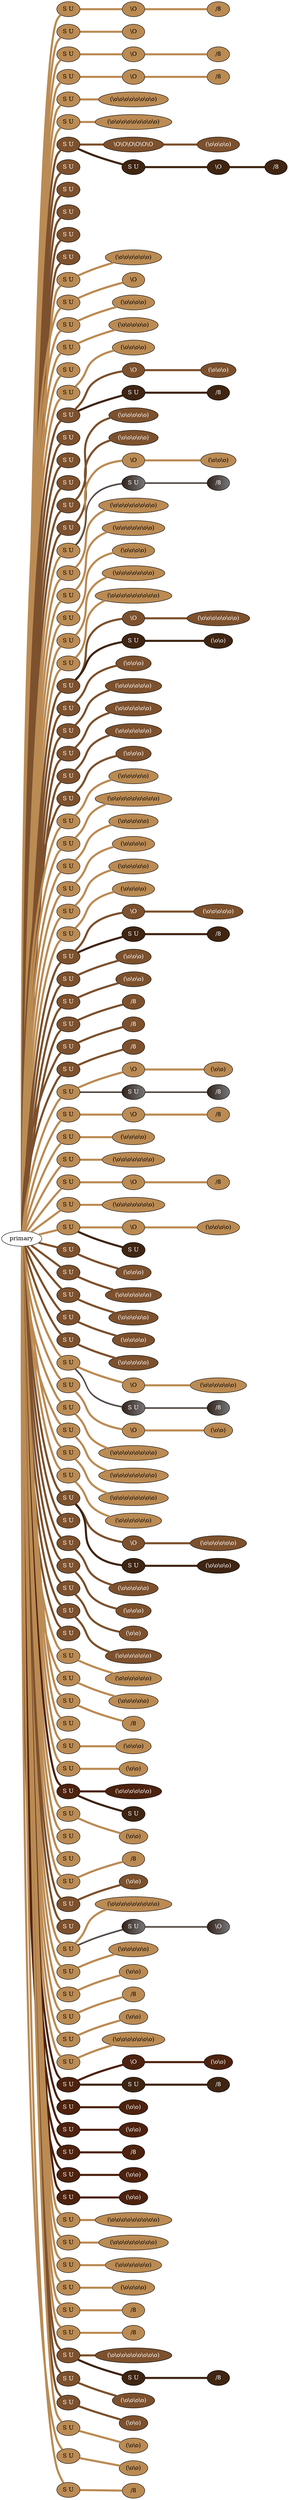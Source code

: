 graph {
 graph [rankdir=LR]
"1" [qtype="pendant_node", pendant_colors="#BB8B54", pendant_ply="S", pendant_attach="U", pendant_length="23.5", label="S U", style=filled, fillcolor="#BB8B54", fontcolor="#000000"]
"primary" -- "1" [qtype="pendant_link",penwidth=5,color="#BB8B54"]
"1:0" [qtype="knot_node", knot_value="1", knot_type="S", knot_position="5.0", knot_spin="Z", label="\\O", style=filled, fillcolor="#BB8B54" , fontcolor="#000000"]
"1" -- "1:0" [qtype="knot_link",penwidth=5,color="#BB8B54"]
"1:1" [qtype="knot_node", knot_value="1", knot_type="E", knot_position="11.0", knot_spin="S", label="/8", style=filled, fillcolor="#BB8B54" , fontcolor="#000000"]
"1:0" -- "1:1" [qtype="knot_link",penwidth=5,color="#BB8B54"]
"2" [qtype="pendant_node", pendant_colors="#BB8B54", pendant_ply="S", pendant_attach="U", pendant_length="29.0", label="S U", style=filled, fillcolor="#BB8B54", fontcolor="#000000"]
"primary" -- "2" [qtype="pendant_link",penwidth=5,color="#BB8B54"]
"2:0" [qtype="knot_node", knot_value="1", knot_type="S", knot_position="5.5", knot_spin="Z", label="\\O", style=filled, fillcolor="#BB8B54" , fontcolor="#000000"]
"2" -- "2:0" [qtype="knot_link",penwidth=5,color="#BB8B54"]
"3" [qtype="pendant_node", pendant_colors="#BB8B54", pendant_ply="S", pendant_attach="U", pendant_length="25.5", label="S U", style=filled, fillcolor="#BB8B54", fontcolor="#000000"]
"primary" -- "3" [qtype="pendant_link",penwidth=5,color="#BB8B54"]
"3:0" [qtype="knot_node", knot_value="1", knot_type="S", knot_position="5.5", knot_spin="Z", label="\\O", style=filled, fillcolor="#BB8B54" , fontcolor="#000000"]
"3" -- "3:0" [qtype="knot_link",penwidth=5,color="#BB8B54"]
"3:1" [qtype="knot_node", knot_value="1", knot_type="E", knot_position="11.5", knot_spin="S", label="/8", style=filled, fillcolor="#BB8B54" , fontcolor="#000000"]
"3:0" -- "3:1" [qtype="knot_link",penwidth=5,color="#BB8B54"]
"4" [qtype="pendant_node", pendant_colors="#BB8B54", pendant_ply="S", pendant_attach="U", pendant_length="26.5", label="S U", style=filled, fillcolor="#BB8B54", fontcolor="#000000"]
"primary" -- "4" [qtype="pendant_link",penwidth=5,color="#BB8B54"]
"4:0" [qtype="knot_node", knot_value="1", knot_type="S", knot_position="5.0", knot_spin="Z", label="\\O", style=filled, fillcolor="#BB8B54" , fontcolor="#000000"]
"4" -- "4:0" [qtype="knot_link",penwidth=5,color="#BB8B54"]
"4:1" [qtype="knot_node", knot_value="1", knot_type="E", knot_position="11.0", knot_spin="S", label="/8", style=filled, fillcolor="#BB8B54" , fontcolor="#000000"]
"4:0" -- "4:1" [qtype="knot_link",penwidth=5,color="#BB8B54"]
"5" [qtype="pendant_node", pendant_colors="#BB8B54", pendant_ply="S", pendant_attach="U", pendant_length="17.0", label="S U", style=filled, fillcolor="#BB8B54", fontcolor="#000000"]
"primary" -- "5" [qtype="pendant_link",penwidth=5,color="#BB8B54"]
"5:0" [qtype="knot_node", knot_value="8", knot_type="L", knot_position="5.5", knot_spin="Z", label="(\\o\\o\\o\\o\\o\\o\\o\\o)", style=filled, fillcolor="#BB8B54" , fontcolor="#000000"]
"5" -- "5:0" [qtype="knot_link",penwidth=5,color="#BB8B54"]
"6" [qtype="pendant_node", pendant_colors="#BB8B54", pendant_ply="S", pendant_attach="U", pendant_length="22.5", label="S U", style=filled, fillcolor="#BB8B54", fontcolor="#000000"]
"primary" -- "6" [qtype="pendant_link",penwidth=5,color="#BB8B54"]
"6:0" [qtype="knot_node", knot_value="9", knot_type="L", knot_position="6.0", knot_spin="Z", label="(\\o\\o\\o\\o\\o\\o\\o\\o\\o)", style=filled, fillcolor="#BB8B54" , fontcolor="#000000"]
"6" -- "6:0" [qtype="knot_link",penwidth=5,color="#BB8B54"]
"7" [qtype="pendant_node", pendant_colors="#7D512D", pendant_ply="S", pendant_attach="U", pendant_length="17.0", label="S U", style=filled, fillcolor="#7D512D", fontcolor="#ffffff"]
"primary" -- "7" [qtype="pendant_link",penwidth=5,color="#7D512D"]
"7:0" [qtype="knot_node", knot_value="6", knot_type="S", knot_position="6.5", knot_spin="Z", label="\\O\\O\\O\\O\\O\\O", style=filled, fillcolor="#7D512D" , fontcolor="#ffffff"]
"7" -- "7:0" [qtype="knot_link",penwidth=5,color="#7D512D"]
"7:1" [qtype="knot_node", knot_value="4", knot_type="L", knot_position="10.5", knot_spin="Z", label="(\\o\\o\\o\\o)", style=filled, fillcolor="#7D512D" , fontcolor="#ffffff"]
"7:0" -- "7:1" [qtype="knot_link",penwidth=5,color="#7D512D"]
"7s1" [qtype="pendant_node", pendant_colors="#3F2512", pendant_ply="S", pendant_attach="U", pendant_length="20.0", label="S U", style=filled, fillcolor="#3F2512", fontcolor="#ffffff"]
"7" -- "7s1" [qtype="pendant_link",penwidth=5,color="#3F2512"]
"7s1:0" [qtype="knot_node", knot_value="1", knot_type="S", knot_position="3.5", knot_spin="Z", label="\\O", style=filled, fillcolor="#3F2512" , fontcolor="#ffffff"]
"7s1" -- "7s1:0" [qtype="knot_link",penwidth=5,color="#3F2512"]
"7s1:1" [qtype="knot_node", knot_value="1", knot_type="E", knot_position="11.5", knot_spin="S", label="/8", style=filled, fillcolor="#3F2512" , fontcolor="#ffffff"]
"7s1:0" -- "7s1:1" [qtype="knot_link",penwidth=5,color="#3F2512"]
"8" [qtype="pendant_node", pendant_colors="#7D512D", pendant_ply="S", pendant_attach="U", pendant_length="34.0", label="S U", style=filled, fillcolor="#7D512D", fontcolor="#ffffff"]
"primary" -- "8" [qtype="pendant_link",penwidth=5,color="#7D512D"]
"9" [qtype="pendant_node", pendant_colors="#7D512D", pendant_ply="S", pendant_attach="U", pendant_length="33.5", label="S U", style=filled, fillcolor="#7D512D", fontcolor="#ffffff"]
"primary" -- "9" [qtype="pendant_link",penwidth=5,color="#7D512D"]
"10" [qtype="pendant_node", pendant_colors="#7D512D", pendant_ply="S", pendant_attach="U", pendant_length="34.5", label="S U", style=filled, fillcolor="#7D512D", fontcolor="#ffffff"]
"primary" -- "10" [qtype="pendant_link",penwidth=5,color="#7D512D"]
"11" [qtype="pendant_node", pendant_colors="#7D512D", pendant_ply="S", pendant_attach="U", pendant_length="37.0", label="S U", style=filled, fillcolor="#7D512D", fontcolor="#ffffff"]
"primary" -- "11" [qtype="pendant_link",penwidth=5,color="#7D512D"]
"12" [qtype="pendant_node", pendant_colors="#7D512D", pendant_ply="S", pendant_attach="U", pendant_length="38.5", label="S U", style=filled, fillcolor="#7D512D", fontcolor="#ffffff"]
"primary" -- "12" [qtype="pendant_link",penwidth=5,color="#7D512D"]
"13" [qtype="pendant_node", pendant_colors="#BB8B54", pendant_ply="S", pendant_attach="U", pendant_length="18.0", label="S U", style=filled, fillcolor="#BB8B54", fontcolor="#000000"]
"primary" -- "13" [qtype="pendant_link",penwidth=5,color="#BB8B54"]
"13:0" [qtype="knot_node", knot_value="6", knot_type="L", knot_position="5.5", knot_spin="Z", label="(\\o\\o\\o\\o\\o\\o)", style=filled, fillcolor="#BB8B54" , fontcolor="#000000"]
"13" -- "13:0" [qtype="knot_link",penwidth=5,color="#BB8B54"]
"14" [qtype="pendant_node", pendant_colors="#BB8B54", pendant_ply="S", pendant_attach="U", pendant_length="28.5", label="S U", style=filled, fillcolor="#BB8B54", fontcolor="#000000"]
"primary" -- "14" [qtype="pendant_link",penwidth=5,color="#BB8B54"]
"14:0" [qtype="knot_node", knot_value="1", knot_type="S", knot_position="5.0", knot_spin="Z", label="\\O", style=filled, fillcolor="#BB8B54" , fontcolor="#000000"]
"14" -- "14:0" [qtype="knot_link",penwidth=5,color="#BB8B54"]
"15" [qtype="pendant_node", pendant_colors="#BB8B54", pendant_ply="S", pendant_attach="U", pendant_length="30.0", label="S U", style=filled, fillcolor="#BB8B54", fontcolor="#000000"]
"primary" -- "15" [qtype="pendant_link",penwidth=5,color="#BB8B54"]
"15:0" [qtype="knot_node", knot_value="4", knot_type="L", knot_position="5.5", knot_spin="Z", label="(\\o\\o\\o\\o)", style=filled, fillcolor="#BB8B54" , fontcolor="#000000"]
"15" -- "15:0" [qtype="knot_link",penwidth=5,color="#BB8B54"]
"16" [qtype="pendant_node", pendant_colors="#BB8B54", pendant_ply="S", pendant_attach="U", pendant_length="25.5", label="S U", style=filled, fillcolor="#BB8B54", fontcolor="#000000"]
"primary" -- "16" [qtype="pendant_link",penwidth=5,color="#BB8B54"]
"16:0" [qtype="knot_node", knot_value="5", knot_type="L", knot_position="5.5", knot_spin="Z", label="(\\o\\o\\o\\o\\o)", style=filled, fillcolor="#BB8B54" , fontcolor="#000000"]
"16" -- "16:0" [qtype="knot_link",penwidth=5,color="#BB8B54"]
"17" [qtype="pendant_node", pendant_colors="#BB8B54", pendant_ply="S", pendant_attach="U", pendant_length="34.5", label="S U", style=filled, fillcolor="#BB8B54", fontcolor="#000000"]
"primary" -- "17" [qtype="pendant_link",penwidth=5,color="#BB8B54"]
"18" [qtype="pendant_node", pendant_colors="#BB8B54", pendant_ply="S", pendant_attach="U", pendant_length="26.0", label="S U", style=filled, fillcolor="#BB8B54", fontcolor="#000000"]
"primary" -- "18" [qtype="pendant_link",penwidth=5,color="#BB8B54"]
"18:0" [qtype="knot_node", knot_value="4", knot_type="L", knot_position="5.5", knot_spin="Z", label="(\\o\\o\\o\\o)", style=filled, fillcolor="#BB8B54" , fontcolor="#000000"]
"18" -- "18:0" [qtype="knot_link",penwidth=5,color="#BB8B54"]
"19" [qtype="pendant_node", pendant_colors="#7D512D", pendant_ply="S", pendant_attach="U", pendant_length="31.5", label="S U", style=filled, fillcolor="#7D512D", fontcolor="#ffffff"]
"primary" -- "19" [qtype="pendant_link",penwidth=5,color="#7D512D"]
"19:0" [qtype="knot_node", knot_value="1", knot_type="S", knot_position="5.5", knot_spin="Z", label="\\O", style=filled, fillcolor="#7D512D" , fontcolor="#ffffff"]
"19" -- "19:0" [qtype="knot_link",penwidth=5,color="#7D512D"]
"19:1" [qtype="knot_node", knot_value="3", knot_type="L", knot_position="13.0", knot_spin="Z", label="(\\o\\o\\o)", style=filled, fillcolor="#7D512D" , fontcolor="#ffffff"]
"19:0" -- "19:1" [qtype="knot_link",penwidth=5,color="#7D512D"]
"19s1" [qtype="pendant_node", pendant_colors="#3F2512", pendant_ply="S", pendant_attach="U", pendant_length="23.5", label="S U", style=filled, fillcolor="#3F2512", fontcolor="#ffffff"]
"19" -- "19s1" [qtype="pendant_link",penwidth=5,color="#3F2512"]
"19s1:0" [qtype="knot_node", knot_value="1", knot_type="E", knot_position="10.0", knot_spin="S", label="/8", style=filled, fillcolor="#3F2512" , fontcolor="#ffffff"]
"19s1" -- "19s1:0" [qtype="knot_link",penwidth=5,color="#3F2512"]
"20" [qtype="pendant_node", pendant_colors="#7D512D", pendant_ply="S", pendant_attach="U", pendant_length="32.0", label="S U", style=filled, fillcolor="#7D512D", fontcolor="#ffffff"]
"primary" -- "20" [qtype="pendant_link",penwidth=5,color="#7D512D"]
"21" [qtype="pendant_node", pendant_colors="#7D512D", pendant_ply="S", pendant_attach="U", pendant_length="34.5", label="S U", style=filled, fillcolor="#7D512D", fontcolor="#ffffff"]
"primary" -- "21" [qtype="pendant_link",penwidth=5,color="#7D512D"]
"22" [qtype="pendant_node", pendant_colors="#7D512D", pendant_ply="S", pendant_attach="U", pendant_length="33.5", label="S U", style=filled, fillcolor="#7D512D", fontcolor="#ffffff"]
"primary" -- "22" [qtype="pendant_link",penwidth=5,color="#7D512D"]
"23" [qtype="pendant_node", pendant_colors="#7D512D", pendant_ply="S", pendant_attach="U", pendant_length="28.0", label="S U", style=filled, fillcolor="#7D512D", fontcolor="#ffffff"]
"primary" -- "23" [qtype="pendant_link",penwidth=5,color="#7D512D"]
"23:0" [qtype="knot_node", knot_value="5", knot_type="L", knot_position="5.5", knot_spin="Z", label="(\\o\\o\\o\\o\\o)", style=filled, fillcolor="#7D512D" , fontcolor="#ffffff"]
"23" -- "23:0" [qtype="knot_link",penwidth=5,color="#7D512D"]
"24" [qtype="pendant_node", pendant_colors="#7D512D", pendant_ply="S", pendant_attach="U", pendant_length="29.0", label="S U", style=filled, fillcolor="#7D512D", fontcolor="#ffffff"]
"primary" -- "24" [qtype="pendant_link",penwidth=5,color="#7D512D"]
"24:0" [qtype="knot_node", knot_value="5", knot_type="L", knot_position="5.5", knot_spin="Z", label="(\\o\\o\\o\\o\\o)", style=filled, fillcolor="#7D512D" , fontcolor="#ffffff"]
"24" -- "24:0" [qtype="knot_link",penwidth=5,color="#7D512D"]
"25" [qtype="pendant_node", pendant_colors="#BB8B54", pendant_ply="S", pendant_attach="U", pendant_length="29.0", label="S U", style=filled, fillcolor="#BB8B54", fontcolor="#000000"]
"primary" -- "25" [qtype="pendant_link",penwidth=5,color="#BB8B54"]
"25:0" [qtype="knot_node", knot_value="1", knot_type="S", knot_position="5.5", knot_spin="Z", label="\\O", style=filled, fillcolor="#BB8B54" , fontcolor="#000000"]
"25" -- "25:0" [qtype="knot_link",penwidth=5,color="#BB8B54"]
"25:1" [qtype="knot_node", knot_value="3", knot_type="L", knot_position="12.0", knot_spin="Z", label="(\\o\\o\\o)", style=filled, fillcolor="#BB8B54" , fontcolor="#000000"]
"25:0" -- "25:1" [qtype="knot_link",penwidth=5,color="#BB8B54"]
"25s1" [qtype="pendant_node", pendant_colors="#32221A:#777777", pendant_ply="S", pendant_attach="U", pendant_length="24.0", label="S U", style=filled, fillcolor="#32221A:#777777", fontcolor="#ffffff"]
"25" -- "25s1" [qtype="pendant_link",penwidth=2,color="#32221A:#777777"]
"25s1:0" [qtype="knot_node", knot_value="1", knot_type="E", knot_position="5.0", knot_spin="S", label="/8", style=filled, fillcolor="#32221A:#777777" , fontcolor="#ffffff"]
"25s1" -- "25s1:0" [qtype="knot_link",penwidth=2,color="#32221A:#777777"]
"26" [qtype="pendant_node", pendant_colors="#BB8B54", pendant_ply="S", pendant_attach="U", pendant_length="25.5", label="S U", style=filled, fillcolor="#BB8B54", fontcolor="#000000"]
"primary" -- "26" [qtype="pendant_link",penwidth=5,color="#BB8B54"]
"26:0" [qtype="knot_node", knot_value="8", knot_type="L", knot_position="6.0", knot_spin="Z", label="(\\o\\o\\o\\o\\o\\o\\o\\o)", style=filled, fillcolor="#BB8B54" , fontcolor="#000000"]
"26" -- "26:0" [qtype="knot_link",penwidth=5,color="#BB8B54"]
"27" [qtype="pendant_node", pendant_colors="#BB8B54", pendant_ply="S", pendant_attach="U", pendant_length="23.0", label="S U", style=filled, fillcolor="#BB8B54", fontcolor="#000000"]
"primary" -- "27" [qtype="pendant_link",penwidth=5,color="#BB8B54"]
"27:0" [qtype="knot_node", knot_value="7", knot_type="L", knot_position="5.5", knot_spin="Z", label="(\\o\\o\\o\\o\\o\\o\\o)", style=filled, fillcolor="#BB8B54" , fontcolor="#000000"]
"27" -- "27:0" [qtype="knot_link",penwidth=5,color="#BB8B54"]
"28" [qtype="pendant_node", pendant_colors="#BB8B54", pendant_ply="S", pendant_attach="U", pendant_length="27.0", label="S U", style=filled, fillcolor="#BB8B54", fontcolor="#000000"]
"primary" -- "28" [qtype="pendant_link",penwidth=5,color="#BB8B54"]
"28:0" [qtype="knot_node", knot_value="4", knot_type="L", knot_position="6.0", knot_spin="Z", label="(\\o\\o\\o\\o)", style=filled, fillcolor="#BB8B54" , fontcolor="#000000"]
"28" -- "28:0" [qtype="knot_link",penwidth=5,color="#BB8B54"]
"29" [qtype="pendant_node", pendant_colors="#BB8B54", pendant_ply="S", pendant_attach="U", pendant_length="25.5", label="S U", style=filled, fillcolor="#BB8B54", fontcolor="#000000"]
"primary" -- "29" [qtype="pendant_link",penwidth=5,color="#BB8B54"]
"29:0" [qtype="knot_node", knot_value="7", knot_type="L", knot_position="6.0", knot_spin="Z", label="(\\o\\o\\o\\o\\o\\o\\o)", style=filled, fillcolor="#BB8B54" , fontcolor="#000000"]
"29" -- "29:0" [qtype="knot_link",penwidth=5,color="#BB8B54"]
"30" [qtype="pendant_node", pendant_colors="#BB8B54", pendant_ply="S", pendant_attach="U", pendant_length="21.0", label="S U", style=filled, fillcolor="#BB8B54", fontcolor="#000000"]
"primary" -- "30" [qtype="pendant_link",penwidth=5,color="#BB8B54"]
"30:0" [qtype="knot_node", knot_value="9", knot_type="L", knot_position="6.0", knot_spin="Z", label="(\\o\\o\\o\\o\\o\\o\\o\\o\\o)", style=filled, fillcolor="#BB8B54" , fontcolor="#000000"]
"30" -- "30:0" [qtype="knot_link",penwidth=5,color="#BB8B54"]
"31" [qtype="pendant_node", pendant_colors="#7D512D", pendant_ply="S", pendant_attach="U", pendant_length="26.0", label="S U", style=filled, fillcolor="#7D512D", fontcolor="#ffffff"]
"primary" -- "31" [qtype="pendant_link",penwidth=5,color="#7D512D"]
"31:0" [qtype="knot_node", knot_value="1", knot_type="S", knot_position="5.5", knot_spin="Z", label="\\O", style=filled, fillcolor="#7D512D" , fontcolor="#ffffff"]
"31" -- "31:0" [qtype="knot_link",penwidth=5,color="#7D512D"]
"31:1" [qtype="knot_node", knot_value="7", knot_type="L", knot_position="11.0", knot_spin="Z", label="(\\o\\o\\o\\o\\o\\o\\o)", style=filled, fillcolor="#7D512D" , fontcolor="#ffffff"]
"31:0" -- "31:1" [qtype="knot_link",penwidth=5,color="#7D512D"]
"31s1" [qtype="pendant_node", pendant_colors="#3F2512", pendant_ply="S", pendant_attach="U", pendant_length="24.5", label="S U", style=filled, fillcolor="#3F2512", fontcolor="#ffffff"]
"31" -- "31s1" [qtype="pendant_link",penwidth=5,color="#3F2512"]
"31s1:0" [qtype="knot_node", knot_value="2", knot_type="L", knot_position="9.5", knot_spin="Z", label="(\\o\\o)", style=filled, fillcolor="#3F2512" , fontcolor="#ffffff"]
"31s1" -- "31s1:0" [qtype="knot_link",penwidth=5,color="#3F2512"]
"32" [qtype="pendant_node", pendant_colors="#7D512D", pendant_ply="S", pendant_attach="U", pendant_length="30.0", label="S U", style=filled, fillcolor="#7D512D", fontcolor="#ffffff"]
"primary" -- "32" [qtype="pendant_link",penwidth=5,color="#7D512D"]
"32:0" [qtype="knot_node", knot_value="3", knot_type="L", knot_position="6.5", knot_spin="Z", label="(\\o\\o\\o)", style=filled, fillcolor="#7D512D" , fontcolor="#ffffff"]
"32" -- "32:0" [qtype="knot_link",penwidth=5,color="#7D512D"]
"33" [qtype="pendant_node", pendant_colors="#7D512D", pendant_ply="S", pendant_attach="U", pendant_length="35.5", label="S U", style=filled, fillcolor="#7D512D", fontcolor="#ffffff"]
"primary" -- "33" [qtype="pendant_link",penwidth=5,color="#7D512D"]
"33:0" [qtype="knot_node", knot_value="6", knot_type="L", knot_position="6.0", knot_spin="Z", label="(\\o\\o\\o\\o\\o\\o)", style=filled, fillcolor="#7D512D" , fontcolor="#ffffff"]
"33" -- "33:0" [qtype="knot_link",penwidth=5,color="#7D512D"]
"34" [qtype="pendant_node", pendant_colors="#7D512D", pendant_ply="S", pendant_attach="U", pendant_length="28.5", label="S U", style=filled, fillcolor="#7D512D", fontcolor="#ffffff"]
"primary" -- "34" [qtype="pendant_link",penwidth=5,color="#7D512D"]
"34:0" [qtype="knot_node", knot_value="6", knot_type="L", knot_position="5.5", knot_spin="Z", label="(\\o\\o\\o\\o\\o\\o)", style=filled, fillcolor="#7D512D" , fontcolor="#ffffff"]
"34" -- "34:0" [qtype="knot_link",penwidth=5,color="#7D512D"]
"35" [qtype="pendant_node", pendant_colors="#7D512D", pendant_ply="S", pendant_attach="U", pendant_length="27.0", label="S U", style=filled, fillcolor="#7D512D", fontcolor="#ffffff"]
"primary" -- "35" [qtype="pendant_link",penwidth=5,color="#7D512D"]
"35:0" [qtype="knot_node", knot_value="6", knot_type="L", knot_position="5.5", knot_spin="Z", label="(\\o\\o\\o\\o\\o\\o)", style=filled, fillcolor="#7D512D" , fontcolor="#ffffff"]
"35" -- "35:0" [qtype="knot_link",penwidth=5,color="#7D512D"]
"36" [qtype="pendant_node", pendant_colors="#7D512D", pendant_ply="S", pendant_attach="U", pendant_length="29.0", label="S U", style=filled, fillcolor="#7D512D", fontcolor="#ffffff"]
"primary" -- "36" [qtype="pendant_link",penwidth=5,color="#7D512D"]
"36:0" [qtype="knot_node", knot_value="3", knot_type="L", knot_position="5.5", knot_spin="Z", label="(\\o\\o\\o)", style=filled, fillcolor="#7D512D" , fontcolor="#ffffff"]
"36" -- "36:0" [qtype="knot_link",penwidth=5,color="#7D512D"]
"37" [qtype="pendant_node", pendant_colors="#BB8B54", pendant_ply="S", pendant_attach="U", pendant_length="26.0", label="S U", style=filled, fillcolor="#BB8B54", fontcolor="#000000"]
"primary" -- "37" [qtype="pendant_link",penwidth=5,color="#BB8B54"]
"37:0" [qtype="knot_node", knot_value="5", knot_type="L", knot_position="5.5", knot_spin="Z", label="(\\o\\o\\o\\o\\o)", style=filled, fillcolor="#BB8B54" , fontcolor="#000000"]
"37" -- "37:0" [qtype="knot_link",penwidth=5,color="#BB8B54"]
"38" [qtype="pendant_node", pendant_colors="#BB8B54", pendant_ply="S", pendant_attach="U", pendant_length="27.0", label="S U", style=filled, fillcolor="#BB8B54", fontcolor="#000000"]
"primary" -- "38" [qtype="pendant_link",penwidth=5,color="#BB8B54"]
"38:0" [qtype="knot_node", knot_value="9", knot_type="L", knot_position="6.0", knot_spin="Z", label="(\\o\\o\\o\\o\\o\\o\\o\\o\\o)", style=filled, fillcolor="#BB8B54" , fontcolor="#000000"]
"38" -- "38:0" [qtype="knot_link",penwidth=5,color="#BB8B54"]
"39" [qtype="pendant_node", pendant_colors="#BB8B54", pendant_ply="S", pendant_attach="U", pendant_length="25.5", label="S U", style=filled, fillcolor="#BB8B54", fontcolor="#000000"]
"primary" -- "39" [qtype="pendant_link",penwidth=5,color="#BB8B54"]
"39:0" [qtype="knot_node", knot_value="5", knot_type="L", knot_position="5.0", knot_spin="Z", label="(\\o\\o\\o\\o\\o)", style=filled, fillcolor="#BB8B54" , fontcolor="#000000"]
"39" -- "39:0" [qtype="knot_link",penwidth=5,color="#BB8B54"]
"40" [qtype="pendant_node", pendant_colors="#BB8B54", pendant_ply="S", pendant_attach="U", pendant_length="28.0", label="S U", style=filled, fillcolor="#BB8B54", fontcolor="#000000"]
"primary" -- "40" [qtype="pendant_link",penwidth=5,color="#BB8B54"]
"40:0" [qtype="knot_node", knot_value="4", knot_type="L", knot_position="5.5", knot_spin="Z", label="(\\o\\o\\o\\o)", style=filled, fillcolor="#BB8B54" , fontcolor="#000000"]
"40" -- "40:0" [qtype="knot_link",penwidth=5,color="#BB8B54"]
"41" [qtype="pendant_node", pendant_colors="#BB8B54", pendant_ply="S", pendant_attach="U", pendant_length="29.0", label="S U", style=filled, fillcolor="#BB8B54", fontcolor="#000000"]
"primary" -- "41" [qtype="pendant_link",penwidth=5,color="#BB8B54"]
"41:0" [qtype="knot_node", knot_value="5", knot_type="L", knot_position="5.5", knot_spin="Z", label="(\\o\\o\\o\\o\\o)", style=filled, fillcolor="#BB8B54" , fontcolor="#000000"]
"41" -- "41:0" [qtype="knot_link",penwidth=5,color="#BB8B54"]
"42" [qtype="pendant_node", pendant_colors="#BB8B54", pendant_ply="S", pendant_attach="U", pendant_length="31.5", label="S U", style=filled, fillcolor="#BB8B54", fontcolor="#000000"]
"primary" -- "42" [qtype="pendant_link",penwidth=5,color="#BB8B54"]
"42:0" [qtype="knot_node", knot_value="4", knot_type="L", knot_position="5.0", knot_spin="Z", label="(\\o\\o\\o\\o)", style=filled, fillcolor="#BB8B54" , fontcolor="#000000"]
"42" -- "42:0" [qtype="knot_link",penwidth=5,color="#BB8B54"]
"43" [qtype="pendant_node", pendant_colors="#7D512D", pendant_ply="S", pendant_attach="U", pendant_length="24.5", label="S U", style=filled, fillcolor="#7D512D", fontcolor="#ffffff"]
"primary" -- "43" [qtype="pendant_link",penwidth=5,color="#7D512D"]
"43:0" [qtype="knot_node", knot_value="1", knot_type="S", knot_position="5.0", knot_spin="Z", label="\\O", style=filled, fillcolor="#7D512D" , fontcolor="#ffffff"]
"43" -- "43:0" [qtype="knot_link",penwidth=5,color="#7D512D"]
"43:1" [qtype="knot_node", knot_value="5", knot_type="L", knot_position="11.0", knot_spin="Z", label="(\\o\\o\\o\\o\\o)", style=filled, fillcolor="#7D512D" , fontcolor="#ffffff"]
"43:0" -- "43:1" [qtype="knot_link",penwidth=5,color="#7D512D"]
"43s1" [qtype="pendant_node", pendant_colors="#3F2512", pendant_ply="S", pendant_attach="U", pendant_length="23.5", label="S U", style=filled, fillcolor="#3F2512", fontcolor="#ffffff"]
"43" -- "43s1" [qtype="pendant_link",penwidth=5,color="#3F2512"]
"43s1:0" [qtype="knot_node", knot_value="1", knot_type="E", knot_position="9.0", knot_spin="S", label="/8", style=filled, fillcolor="#3F2512" , fontcolor="#ffffff"]
"43s1" -- "43s1:0" [qtype="knot_link",penwidth=5,color="#3F2512"]
"44" [qtype="pendant_node", pendant_colors="#7D512D", pendant_ply="S", pendant_attach="U", pendant_length="30.5", label="S U", style=filled, fillcolor="#7D512D", fontcolor="#ffffff"]
"primary" -- "44" [qtype="pendant_link",penwidth=5,color="#7D512D"]
"44:0" [qtype="knot_node", knot_value="3", knot_type="L", knot_position="5.0", knot_spin="Z", label="(\\o\\o\\o)", style=filled, fillcolor="#7D512D" , fontcolor="#ffffff"]
"44" -- "44:0" [qtype="knot_link",penwidth=5,color="#7D512D"]
"45" [qtype="pendant_node", pendant_colors="#7D512D", pendant_ply="S", pendant_attach="U", pendant_length="30.5", label="S U", style=filled, fillcolor="#7D512D", fontcolor="#ffffff"]
"primary" -- "45" [qtype="pendant_link",penwidth=5,color="#7D512D"]
"45:0" [qtype="knot_node", knot_value="3", knot_type="L", knot_position="5.0", knot_spin="Z", label="(\\o\\o\\o)", style=filled, fillcolor="#7D512D" , fontcolor="#ffffff"]
"45" -- "45:0" [qtype="knot_link",penwidth=5,color="#7D512D"]
"46" [qtype="pendant_node", pendant_colors="#7D512D", pendant_ply="S", pendant_attach="U", pendant_length="33.5", label="S U", style=filled, fillcolor="#7D512D", fontcolor="#ffffff"]
"primary" -- "46" [qtype="pendant_link",penwidth=5,color="#7D512D"]
"46:0" [qtype="knot_node", knot_value="1", knot_type="E", knot_position="5.0", knot_spin="S", label="/8", style=filled, fillcolor="#7D512D" , fontcolor="#ffffff"]
"46" -- "46:0" [qtype="knot_link",penwidth=5,color="#7D512D"]
"47" [qtype="pendant_node", pendant_colors="#7D512D", pendant_ply="S", pendant_attach="U", pendant_length="36.0", label="S U", style=filled, fillcolor="#7D512D", fontcolor="#ffffff"]
"primary" -- "47" [qtype="pendant_link",penwidth=5,color="#7D512D"]
"47:0" [qtype="knot_node", knot_value="1", knot_type="E", knot_position="5.0", knot_spin="S", label="/8", style=filled, fillcolor="#7D512D" , fontcolor="#ffffff"]
"47" -- "47:0" [qtype="knot_link",penwidth=5,color="#7D512D"]
"48" [qtype="pendant_node", pendant_colors="#7D512D", pendant_ply="S", pendant_attach="U", pendant_length="34.0", label="S U", style=filled, fillcolor="#7D512D", fontcolor="#ffffff"]
"primary" -- "48" [qtype="pendant_link",penwidth=5,color="#7D512D"]
"48:0" [qtype="knot_node", knot_value="1", knot_type="E", knot_position="5.0", knot_spin="S", label="/8", style=filled, fillcolor="#7D512D" , fontcolor="#ffffff"]
"48" -- "48:0" [qtype="knot_link",penwidth=5,color="#7D512D"]
"49" [qtype="pendant_node", pendant_colors="#BB8B54", pendant_ply="S", pendant_attach="U", pendant_length="35.0", label="S U", style=filled, fillcolor="#BB8B54", fontcolor="#000000"]
"primary" -- "49" [qtype="pendant_link",penwidth=5,color="#BB8B54"]
"49:0" [qtype="knot_node", knot_value="1", knot_type="S", knot_position="5.0", knot_spin="Z", label="\\O", style=filled, fillcolor="#BB8B54" , fontcolor="#000000"]
"49" -- "49:0" [qtype="knot_link",penwidth=5,color="#BB8B54"]
"49:1" [qtype="knot_node", knot_value="2", knot_type="L", knot_position="11.5", knot_spin="Z", label="(\\o\\o)", style=filled, fillcolor="#BB8B54" , fontcolor="#000000"]
"49:0" -- "49:1" [qtype="knot_link",penwidth=5,color="#BB8B54"]
"49s1" [qtype="pendant_node", pendant_colors="#32221A:#777777", pendant_ply="S", pendant_attach="U", pendant_length="21.5", label="S U", style=filled, fillcolor="#32221A:#777777", fontcolor="#ffffff"]
"49" -- "49s1" [qtype="pendant_link",penwidth=2,color="#32221A:#777777"]
"49s1:0" [qtype="knot_node", knot_value="1", knot_type="E", knot_position="4.5", knot_spin="S", label="/8", style=filled, fillcolor="#32221A:#777777" , fontcolor="#ffffff"]
"49s1" -- "49s1:0" [qtype="knot_link",penwidth=2,color="#32221A:#777777"]
"50" [qtype="pendant_node", pendant_colors="#BB8B54", pendant_ply="S", pendant_attach="U", pendant_length="33.5", label="S U", style=filled, fillcolor="#BB8B54", fontcolor="#000000"]
"primary" -- "50" [qtype="pendant_link",penwidth=5,color="#BB8B54"]
"50:0" [qtype="knot_node", knot_value="1", knot_type="S", knot_position="5.0", knot_spin="Z", label="\\O", style=filled, fillcolor="#BB8B54" , fontcolor="#000000"]
"50" -- "50:0" [qtype="knot_link",penwidth=5,color="#BB8B54"]
"50:1" [qtype="knot_node", knot_value="1", knot_type="E", knot_position="11.5", knot_spin="S", label="/8", style=filled, fillcolor="#BB8B54" , fontcolor="#000000"]
"50:0" -- "50:1" [qtype="knot_link",penwidth=5,color="#BB8B54"]
"51" [qtype="pendant_node", pendant_colors="#BB8B54", pendant_ply="S", pendant_attach="U", pendant_length="31.5", label="S U", style=filled, fillcolor="#BB8B54", fontcolor="#000000"]
"primary" -- "51" [qtype="pendant_link",penwidth=5,color="#BB8B54"]
"51:0" [qtype="knot_node", knot_value="4", knot_type="L", knot_position="5.5", knot_spin="Z", label="(\\o\\o\\o\\o)", style=filled, fillcolor="#BB8B54" , fontcolor="#000000"]
"51" -- "51:0" [qtype="knot_link",penwidth=5,color="#BB8B54"]
"52" [qtype="pendant_node", pendant_colors="#BB8B54", pendant_ply="S", pendant_attach="U", pendant_length="23.0", label="S U", style=filled, fillcolor="#BB8B54", fontcolor="#000000"]
"primary" -- "52" [qtype="pendant_link",penwidth=5,color="#BB8B54"]
"52:0" [qtype="knot_node", knot_value="7", knot_type="L", knot_position="5.5", knot_spin="Z", label="(\\o\\o\\o\\o\\o\\o\\o)", style=filled, fillcolor="#BB8B54" , fontcolor="#000000"]
"52" -- "52:0" [qtype="knot_link",penwidth=5,color="#BB8B54"]
"53" [qtype="pendant_node", pendant_colors="#BB8B54", pendant_ply="S", pendant_attach="U", pendant_length="26.5", label="S U", style=filled, fillcolor="#BB8B54", fontcolor="#000000"]
"primary" -- "53" [qtype="pendant_link",penwidth=5,color="#BB8B54"]
"53:0" [qtype="knot_node", knot_value="1", knot_type="S", knot_position="5.0", knot_spin="Z", label="\\O", style=filled, fillcolor="#BB8B54" , fontcolor="#000000"]
"53" -- "53:0" [qtype="knot_link",penwidth=5,color="#BB8B54"]
"53:1" [qtype="knot_node", knot_value="1", knot_type="E", knot_position="11.0", knot_spin="S", label="/8", style=filled, fillcolor="#BB8B54" , fontcolor="#000000"]
"53:0" -- "53:1" [qtype="knot_link",penwidth=5,color="#BB8B54"]
"54" [qtype="pendant_node", pendant_colors="#BB8B54", pendant_ply="S", pendant_attach="U", pendant_length="27.0", label="S U", style=filled, fillcolor="#BB8B54", fontcolor="#000000"]
"primary" -- "54" [qtype="pendant_link",penwidth=5,color="#BB8B54"]
"54:0" [qtype="knot_node", knot_value="7", knot_type="L", knot_position="6.5", knot_spin="Z", label="(\\o\\o\\o\\o\\o\\o\\o)", style=filled, fillcolor="#BB8B54" , fontcolor="#000000"]
"54" -- "54:0" [qtype="knot_link",penwidth=5,color="#BB8B54"]
"55" [qtype="pendant_node", pendant_colors="#BB8B54", pendant_ply="S", pendant_attach="U", pendant_length="33.5", label="S U", style=filled, fillcolor="#BB8B54", fontcolor="#000000"]
"primary" -- "55" [qtype="pendant_link",penwidth=5,color="#BB8B54"]
"55:0" [qtype="knot_node", knot_value="1", knot_type="S", knot_position="6.0", knot_spin="Z", label="\\O", style=filled, fillcolor="#BB8B54" , fontcolor="#000000"]
"55" -- "55:0" [qtype="knot_link",penwidth=5,color="#BB8B54"]
"55:1" [qtype="knot_node", knot_value="4", knot_type="L", knot_position="12.0", knot_spin="Z", label="(\\o\\o\\o\\o)", style=filled, fillcolor="#BB8B54" , fontcolor="#000000"]
"55:0" -- "55:1" [qtype="knot_link",penwidth=5,color="#BB8B54"]
"55s1" [qtype="pendant_node", pendant_colors="#3F2512", pendant_ply="S", pendant_attach="U", pendant_length="29.0", label="S U", style=filled, fillcolor="#3F2512", fontcolor="#ffffff"]
"55" -- "55s1" [qtype="pendant_link",penwidth=5,color="#3F2512"]
"56" [qtype="pendant_node", pendant_colors="#7D512D", pendant_ply="S", pendant_attach="U", pendant_length="33.0", label="S U", style=filled, fillcolor="#7D512D", fontcolor="#ffffff"]
"primary" -- "56" [qtype="pendant_link",penwidth=5,color="#7D512D"]
"56:0" [qtype="knot_node", knot_value="3", knot_type="L", knot_position="5.5", knot_spin="Z", label="(\\o\\o\\o)", style=filled, fillcolor="#7D512D" , fontcolor="#ffffff"]
"56" -- "56:0" [qtype="knot_link",penwidth=5,color="#7D512D"]
"57" [qtype="pendant_node", pendant_colors="#7D512D", pendant_ply="S", pendant_attach="U", pendant_length="26.0", label="S U", style=filled, fillcolor="#7D512D", fontcolor="#ffffff"]
"primary" -- "57" [qtype="pendant_link",penwidth=5,color="#7D512D"]
"57:0" [qtype="knot_node", knot_value="6", knot_type="L", knot_position="5.5", knot_spin="Z", label="(\\o\\o\\o\\o\\o\\o)", style=filled, fillcolor="#7D512D" , fontcolor="#ffffff"]
"57" -- "57:0" [qtype="knot_link",penwidth=5,color="#7D512D"]
"58" [qtype="pendant_node", pendant_colors="#7D512D", pendant_ply="S", pendant_attach="U", pendant_length="27.5", label="S U", style=filled, fillcolor="#7D512D", fontcolor="#ffffff"]
"primary" -- "58" [qtype="pendant_link",penwidth=5,color="#7D512D"]
"58:0" [qtype="knot_node", knot_value="5", knot_type="L", knot_position="6.0", knot_spin="Z", label="(\\o\\o\\o\\o\\o)", style=filled, fillcolor="#7D512D" , fontcolor="#ffffff"]
"58" -- "58:0" [qtype="knot_link",penwidth=5,color="#7D512D"]
"59" [qtype="pendant_node", pendant_colors="#7D512D", pendant_ply="S", pendant_attach="U", pendant_length="32.5", label="S U", style=filled, fillcolor="#7D512D", fontcolor="#ffffff"]
"primary" -- "59" [qtype="pendant_link",penwidth=5,color="#7D512D"]
"59:0" [qtype="knot_node", knot_value="4", knot_type="L", knot_position="5.0", knot_spin="Z", label="(\\o\\o\\o\\o)", style=filled, fillcolor="#7D512D" , fontcolor="#ffffff"]
"59" -- "59:0" [qtype="knot_link",penwidth=5,color="#7D512D"]
"60" [qtype="pendant_node", pendant_colors="#7D512D", pendant_ply="S", pendant_attach="U", pendant_length="27.5", label="S U", style=filled, fillcolor="#7D512D", fontcolor="#ffffff"]
"primary" -- "60" [qtype="pendant_link",penwidth=5,color="#7D512D"]
"60:0" [qtype="knot_node", knot_value="5", knot_type="L", knot_position="6.0", knot_spin="Z", label="(\\o\\o\\o\\o\\o)", style=filled, fillcolor="#7D512D" , fontcolor="#ffffff"]
"60" -- "60:0" [qtype="knot_link",penwidth=5,color="#7D512D"]
"61" [qtype="pendant_node", pendant_colors="#BB8B54", pendant_ply="S", pendant_attach="U", pendant_length="26.5", label="S U", style=filled, fillcolor="#BB8B54", fontcolor="#000000"]
"primary" -- "61" [qtype="pendant_link",penwidth=5,color="#BB8B54"]
"61:0" [qtype="knot_node", knot_value="1", knot_type="S", knot_position="5.0", knot_spin="Z", label="\\O", style=filled, fillcolor="#BB8B54" , fontcolor="#000000"]
"61" -- "61:0" [qtype="knot_link",penwidth=5,color="#BB8B54"]
"61:1" [qtype="knot_node", knot_value="6", knot_type="L", knot_position="11.0", knot_spin="Z", label="(\\o\\o\\o\\o\\o\\o)", style=filled, fillcolor="#BB8B54" , fontcolor="#000000"]
"61:0" -- "61:1" [qtype="knot_link",penwidth=5,color="#BB8B54"]
"61s1" [qtype="pendant_node", pendant_colors="#32221A:#777777", pendant_ply="S", pendant_attach="U", pendant_length="27.0", label="S U", style=filled, fillcolor="#32221A:#777777", fontcolor="#ffffff"]
"61" -- "61s1" [qtype="pendant_link",penwidth=2,color="#32221A:#777777"]
"61s1:0" [qtype="knot_node", knot_value="1", knot_type="E", knot_position="5.0", knot_spin="S", label="/8", style=filled, fillcolor="#32221A:#777777" , fontcolor="#ffffff"]
"61s1" -- "61s1:0" [qtype="knot_link",penwidth=2,color="#32221A:#777777"]
"62" [qtype="pendant_node", pendant_colors="#BB8B54", pendant_ply="S", pendant_attach="U", pendant_length="25.5", label="S U", style=filled, fillcolor="#BB8B54", fontcolor="#000000"]
"primary" -- "62" [qtype="pendant_link",penwidth=5,color="#BB8B54"]
"62:0" [qtype="knot_node", knot_value="1", knot_type="S", knot_position="5.0", knot_spin="Z", label="\\O", style=filled, fillcolor="#BB8B54" , fontcolor="#000000"]
"62" -- "62:0" [qtype="knot_link",penwidth=5,color="#BB8B54"]
"62:1" [qtype="knot_node", knot_value="2", knot_type="L", knot_position="11.0", knot_spin="Z", label="(\\o\\o)", style=filled, fillcolor="#BB8B54" , fontcolor="#000000"]
"62:0" -- "62:1" [qtype="knot_link",penwidth=5,color="#BB8B54"]
"63" [qtype="pendant_node", pendant_colors="#BB8B54", pendant_ply="S", pendant_attach="U", pendant_length="21.0", label="S U", style=filled, fillcolor="#BB8B54", fontcolor="#000000"]
"primary" -- "63" [qtype="pendant_link",penwidth=5,color="#BB8B54"]
"63:0" [qtype="knot_node", knot_value="8", knot_type="L", knot_position="5.5", knot_spin="Z", label="(\\o\\o\\o\\o\\o\\o\\o\\o)", style=filled, fillcolor="#BB8B54" , fontcolor="#000000"]
"63" -- "63:0" [qtype="knot_link",penwidth=5,color="#BB8B54"]
"64" [qtype="pendant_node", pendant_colors="#BB8B54", pendant_ply="S", pendant_attach="U", pendant_length="23.5", label="S U", style=filled, fillcolor="#BB8B54", fontcolor="#000000"]
"primary" -- "64" [qtype="pendant_link",penwidth=5,color="#BB8B54"]
"64:0" [qtype="knot_node", knot_value="8", knot_type="L", knot_position="6.0", knot_spin="Z", label="(\\o\\o\\o\\o\\o\\o\\o\\o)", style=filled, fillcolor="#BB8B54" , fontcolor="#000000"]
"64" -- "64:0" [qtype="knot_link",penwidth=5,color="#BB8B54"]
"65" [qtype="pendant_node", pendant_colors="#BB8B54", pendant_ply="S", pendant_attach="U", pendant_length="23.5", label="S U", style=filled, fillcolor="#BB8B54", fontcolor="#000000"]
"primary" -- "65" [qtype="pendant_link",penwidth=5,color="#BB8B54"]
"65:0" [qtype="knot_node", knot_value="8", knot_type="L", knot_position="5.0", knot_spin="Z", label="(\\o\\o\\o\\o\\o\\o\\o\\o)", style=filled, fillcolor="#BB8B54" , fontcolor="#000000"]
"65" -- "65:0" [qtype="knot_link",penwidth=5,color="#BB8B54"]
"66" [qtype="pendant_node", pendant_colors="#BB8B54", pendant_ply="S", pendant_attach="U", pendant_length="26.5", label="S U", style=filled, fillcolor="#BB8B54", fontcolor="#000000"]
"primary" -- "66" [qtype="pendant_link",penwidth=5,color="#BB8B54"]
"66:0" [qtype="knot_node", knot_value="6", knot_type="L", knot_position="5.0", knot_spin="Z", label="(\\o\\o\\o\\o\\o\\o)", style=filled, fillcolor="#BB8B54" , fontcolor="#000000"]
"66" -- "66:0" [qtype="knot_link",penwidth=5,color="#BB8B54"]
"67" [qtype="pendant_node", pendant_colors="#7D512D", pendant_ply="S", pendant_attach="U", pendant_length="40.5", label="S U", style=filled, fillcolor="#7D512D", fontcolor="#ffffff"]
"primary" -- "67" [qtype="pendant_link",penwidth=5,color="#7D512D"]
"67:0" [qtype="knot_node", knot_value="1", knot_type="S", knot_position="5.0", knot_spin="Z", label="\\O", style=filled, fillcolor="#7D512D" , fontcolor="#ffffff"]
"67" -- "67:0" [qtype="knot_link",penwidth=5,color="#7D512D"]
"67:1" [qtype="knot_node", knot_value="6", knot_type="L", knot_position="12.0", knot_spin="Z", label="(\\o\\o\\o\\o\\o\\o)", style=filled, fillcolor="#7D512D" , fontcolor="#ffffff"]
"67:0" -- "67:1" [qtype="knot_link",penwidth=5,color="#7D512D"]
"67s1" [qtype="pendant_node", pendant_colors="#3F2512", pendant_ply="S", pendant_attach="U", pendant_length="34.0", label="S U", style=filled, fillcolor="#3F2512", fontcolor="#ffffff"]
"67" -- "67s1" [qtype="pendant_link",penwidth=5,color="#3F2512"]
"67s1:0" [qtype="knot_node", knot_value="4", knot_type="L", knot_position="9.5", knot_spin="Z", label="(\\o\\o\\o\\o)", style=filled, fillcolor="#3F2512" , fontcolor="#ffffff"]
"67s1" -- "67s1:0" [qtype="knot_link",penwidth=5,color="#3F2512"]
"68" [qtype="pendant_node", pendant_colors="#7D512D", pendant_ply="S", pendant_attach="U", pendant_length="36.5", label="S U", style=filled, fillcolor="#7D512D", fontcolor="#ffffff"]
"primary" -- "68" [qtype="pendant_link",penwidth=5,color="#7D512D"]
"69" [qtype="pendant_node", pendant_colors="#7D512D", pendant_ply="S", pendant_attach="U", pendant_length="36.0", label="S U", style=filled, fillcolor="#7D512D", fontcolor="#ffffff"]
"primary" -- "69" [qtype="pendant_link",penwidth=5,color="#7D512D"]
"69:0" [qtype="knot_node", knot_value="5", knot_type="L", knot_position="5.5", knot_spin="Z", label="(\\o\\o\\o\\o\\o)", style=filled, fillcolor="#7D512D" , fontcolor="#ffffff"]
"69" -- "69:0" [qtype="knot_link",penwidth=5,color="#7D512D"]
"70" [qtype="pendant_node", pendant_colors="#7D512D", pendant_ply="S", pendant_attach="U", pendant_length="38.0", label="S U", style=filled, fillcolor="#7D512D", fontcolor="#ffffff"]
"primary" -- "70" [qtype="pendant_link",penwidth=5,color="#7D512D"]
"70:0" [qtype="knot_node", knot_value="3", knot_type="L", knot_position="5.5", knot_spin="Z", label="(\\o\\o\\o)", style=filled, fillcolor="#7D512D" , fontcolor="#ffffff"]
"70" -- "70:0" [qtype="knot_link",penwidth=5,color="#7D512D"]
"71" [qtype="pendant_node", pendant_colors="#7D512D", pendant_ply="S", pendant_attach="U", pendant_length="38.5", label="S U", style=filled, fillcolor="#7D512D", fontcolor="#ffffff"]
"primary" -- "71" [qtype="pendant_link",penwidth=5,color="#7D512D"]
"71:0" [qtype="knot_node", knot_value="2", knot_type="L", knot_position="5.0", knot_spin="Z", label="(\\o\\o)", style=filled, fillcolor="#7D512D" , fontcolor="#ffffff"]
"71" -- "71:0" [qtype="knot_link",penwidth=5,color="#7D512D"]
"72" [qtype="pendant_node", pendant_colors="#7D512D", pendant_ply="S", pendant_attach="U", pendant_length="28.5", label="S U", style=filled, fillcolor="#7D512D", fontcolor="#ffffff"]
"primary" -- "72" [qtype="pendant_link",penwidth=5,color="#7D512D"]
"72:0" [qtype="knot_node", knot_value="6", knot_type="L", knot_position="5.5", knot_spin="Z", label="(\\o\\o\\o\\o\\o\\o)", style=filled, fillcolor="#7D512D" , fontcolor="#ffffff"]
"72" -- "72:0" [qtype="knot_link",penwidth=5,color="#7D512D"]
"M1" [qtype="pendant_node", pendant_colors="#7D512D", pendant_ply="S", pendant_attach="U", pendant_length="0.0", label="S U", style=filled, fillcolor="#7D512D", fontcolor="#ffffff"]
"primary" -- "M1" [qtype="pendant_link",penwidth=5,color="#7D512D"]
"73" [qtype="pendant_node", pendant_colors="#BB8B54", pendant_ply="S", pendant_attach="U", pendant_length="22.5", label="S U", style=filled, fillcolor="#BB8B54", fontcolor="#000000"]
"primary" -- "73" [qtype="pendant_link",penwidth=5,color="#BB8B54"]
"73:0" [qtype="knot_node", knot_value="6", knot_type="L", knot_position="5.5", knot_spin="Z", label="(\\o\\o\\o\\o\\o\\o)", style=filled, fillcolor="#BB8B54" , fontcolor="#000000"]
"73" -- "73:0" [qtype="knot_link",penwidth=5,color="#BB8B54"]
"74" [qtype="pendant_node", pendant_colors="#BB8B54", pendant_ply="S", pendant_attach="U", pendant_length="29.5", label="S U", style=filled, fillcolor="#BB8B54", fontcolor="#000000"]
"primary" -- "74" [qtype="pendant_link",penwidth=5,color="#BB8B54"]
"74:0" [qtype="knot_node", knot_value="5", knot_type="L", knot_position="5.0", knot_spin="Z", label="(\\o\\o\\o\\o\\o)", style=filled, fillcolor="#BB8B54" , fontcolor="#000000"]
"74" -- "74:0" [qtype="knot_link",penwidth=5,color="#BB8B54"]
"75" [qtype="pendant_node", pendant_colors="#BB8B54", pendant_ply="S", pendant_attach="U", pendant_length="24.5", label="S U", style=filled, fillcolor="#BB8B54", fontcolor="#000000"]
"primary" -- "75" [qtype="pendant_link",penwidth=5,color="#BB8B54"]
"75:0" [qtype="knot_node", knot_value="1", knot_type="E", knot_position="5.0", knot_spin="S", label="/8", style=filled, fillcolor="#BB8B54" , fontcolor="#000000"]
"75" -- "75:0" [qtype="knot_link",penwidth=5,color="#BB8B54"]
"76" [qtype="pendant_node", pendant_colors="#BB8B54", pendant_ply="S", pendant_attach="U", pendant_length="33.0", label="S U", style=filled, fillcolor="#BB8B54", fontcolor="#000000"]
"primary" -- "76" [qtype="pendant_link",penwidth=5,color="#BB8B54"]
"77" [qtype="pendant_node", pendant_colors="#BB8B54", pendant_ply="S", pendant_attach="U", pendant_length="23.5", label="S U", style=filled, fillcolor="#BB8B54", fontcolor="#000000"]
"primary" -- "77" [qtype="pendant_link",penwidth=5,color="#BB8B54"]
"77:0" [qtype="knot_node", knot_value="3", knot_type="L", knot_position="6.0", knot_spin="Z", label="(\\o\\o\\o)", style=filled, fillcolor="#BB8B54" , fontcolor="#000000"]
"77" -- "77:0" [qtype="knot_link",penwidth=5,color="#BB8B54"]
"78" [qtype="pendant_node", pendant_colors="#BB8B54", pendant_ply="S", pendant_attach="U", pendant_length="26.0", label="S U", style=filled, fillcolor="#BB8B54", fontcolor="#000000"]
"primary" -- "78" [qtype="pendant_link",penwidth=5,color="#BB8B54"]
"78:0" [qtype="knot_node", knot_value="2", knot_type="L", knot_position="5.0", knot_spin="Z", label="(\\o\\o)", style=filled, fillcolor="#BB8B54" , fontcolor="#000000"]
"78" -- "78:0" [qtype="knot_link",penwidth=5,color="#BB8B54"]
"79" [qtype="pendant_node", pendant_colors="#4D220E", pendant_ply="S", pendant_attach="U", pendant_length="30.0", label="S U", style=filled, fillcolor="#4D220E", fontcolor="#ffffff"]
"primary" -- "79" [qtype="pendant_link",penwidth=5,color="#4D220E"]
"79:0" [qtype="knot_node", knot_value="6", knot_type="L", knot_position="5.0", knot_spin="Z", label="(\\o\\o\\o\\o\\o\\o)", style=filled, fillcolor="#4D220E" , fontcolor="#ffffff"]
"79" -- "79:0" [qtype="knot_link",penwidth=5,color="#4D220E"]
"79s1" [qtype="pendant_node", pendant_colors="#3F2512", pendant_ply="S", pendant_attach="U", pendant_length="28.0", label="S U", style=filled, fillcolor="#3F2512", fontcolor="#ffffff"]
"79" -- "79s1" [qtype="pendant_link",penwidth=5,color="#3F2512"]
"80" [qtype="pendant_node", pendant_colors="#BB8B54", pendant_ply="S", pendant_attach="U", pendant_length="27.5", label="S U", style=filled, fillcolor="#BB8B54", fontcolor="#000000"]
"primary" -- "80" [qtype="pendant_link",penwidth=5,color="#BB8B54"]
"80:0" [qtype="knot_node", knot_value="2", knot_type="L", knot_position="5.0", knot_spin="Z", label="(\\o\\o)", style=filled, fillcolor="#BB8B54" , fontcolor="#000000"]
"80" -- "80:0" [qtype="knot_link",penwidth=5,color="#BB8B54"]
"81" [qtype="pendant_node", pendant_colors="#BB8B54", pendant_ply="S", pendant_attach="U", pendant_length="33.0", label="S U", style=filled, fillcolor="#BB8B54", fontcolor="#000000"]
"primary" -- "81" [qtype="pendant_link",penwidth=5,color="#BB8B54"]
"82" [qtype="pendant_node", pendant_colors="#BB8B54", pendant_ply="S", pendant_attach="U", pendant_length="29.5", label="S U", style=filled, fillcolor="#BB8B54", fontcolor="#000000"]
"primary" -- "82" [qtype="pendant_link",penwidth=5,color="#BB8B54"]
"83" [qtype="pendant_node", pendant_colors="#BB8B54", pendant_ply="S", pendant_attach="U", pendant_length="30.5", label="S U", style=filled, fillcolor="#BB8B54", fontcolor="#000000"]
"primary" -- "83" [qtype="pendant_link",penwidth=5,color="#BB8B54"]
"83:0" [qtype="knot_node", knot_value="1", knot_type="E", knot_position="5.0", knot_spin="S", label="/8", style=filled, fillcolor="#BB8B54" , fontcolor="#000000"]
"83" -- "83:0" [qtype="knot_link",penwidth=5,color="#BB8B54"]
"84" [qtype="pendant_node", pendant_colors="#7D512D", pendant_ply="S", pendant_attach="U", pendant_length="40.5", label="S U", style=filled, fillcolor="#7D512D", fontcolor="#ffffff"]
"primary" -- "84" [qtype="pendant_link",penwidth=5,color="#7D512D"]
"84:0" [qtype="knot_node", knot_value="2", knot_type="L", knot_position="5.0", knot_spin="Z", label="(\\o\\o)", style=filled, fillcolor="#7D512D" , fontcolor="#ffffff"]
"84" -- "84:0" [qtype="knot_link",penwidth=5,color="#7D512D"]
"M2" [qtype="pendant_node", pendant_colors="#7D512D", pendant_ply="S", pendant_attach="U", pendant_length="0.0", label="S U", style=filled, fillcolor="#7D512D", fontcolor="#ffffff"]
"primary" -- "M2" [qtype="pendant_link",penwidth=5,color="#7D512D"]
"85" [qtype="pendant_node", pendant_colors="#BB8B54", pendant_ply="S", pendant_attach="U", pendant_length="18.5", label="S U", style=filled, fillcolor="#BB8B54", fontcolor="#000000"]
"primary" -- "85" [qtype="pendant_link",penwidth=5,color="#BB8B54"]
"85:0" [qtype="knot_node", knot_value="9", knot_type="L", knot_position="6.0", knot_spin="Z", label="(\\o\\o\\o\\o\\o\\o\\o\\o\\o)", style=filled, fillcolor="#BB8B54" , fontcolor="#000000"]
"85" -- "85:0" [qtype="knot_link",penwidth=5,color="#BB8B54"]
"85s1" [qtype="pendant_node", pendant_colors="#32221A:#777777", pendant_ply="S", pendant_attach="U", pendant_length="27.0", label="S U", style=filled, fillcolor="#32221A:#777777", fontcolor="#ffffff"]
"85" -- "85s1" [qtype="pendant_link",penwidth=2,color="#32221A:#777777"]
"85s1:0" [qtype="knot_node", knot_value="1", knot_type="S", knot_position="5.0", knot_spin="Z", label="\\O", style=filled, fillcolor="#32221A:#777777" , fontcolor="#ffffff"]
"85s1" -- "85s1:0" [qtype="knot_link",penwidth=2,color="#32221A:#777777"]
"86" [qtype="pendant_node", pendant_colors="#BB8B54", pendant_ply="S", pendant_attach="U", pendant_length="25.5", label="S U", style=filled, fillcolor="#BB8B54", fontcolor="#000000"]
"primary" -- "86" [qtype="pendant_link",penwidth=5,color="#BB8B54"]
"86:0" [qtype="knot_node", knot_value="5", knot_type="L", knot_position="5.5", knot_spin="Z", label="(\\o\\o\\o\\o\\o)", style=filled, fillcolor="#BB8B54" , fontcolor="#000000"]
"86" -- "86:0" [qtype="knot_link",penwidth=5,color="#BB8B54"]
"87" [qtype="pendant_node", pendant_colors="#BB8B54", pendant_ply="S", pendant_attach="U", pendant_length="24.0", label="S U", style=filled, fillcolor="#BB8B54", fontcolor="#000000"]
"primary" -- "87" [qtype="pendant_link",penwidth=5,color="#BB8B54"]
"87:0" [qtype="knot_node", knot_value="2", knot_type="L", knot_position="5.0", knot_spin="Z", label="(\\o\\o)", style=filled, fillcolor="#BB8B54" , fontcolor="#000000"]
"87" -- "87:0" [qtype="knot_link",penwidth=5,color="#BB8B54"]
"88" [qtype="pendant_node", pendant_colors="#BB8B54", pendant_ply="S", pendant_attach="U", pendant_length="29.0", label="S U", style=filled, fillcolor="#BB8B54", fontcolor="#000000"]
"primary" -- "88" [qtype="pendant_link",penwidth=5,color="#BB8B54"]
"88:0" [qtype="knot_node", knot_value="1", knot_type="E", knot_position="5.0", knot_spin="S", label="/8", style=filled, fillcolor="#BB8B54" , fontcolor="#000000"]
"88" -- "88:0" [qtype="knot_link",penwidth=5,color="#BB8B54"]
"89" [qtype="pendant_node", pendant_colors="#BB8B54", pendant_ply="S", pendant_attach="U", pendant_length="22.0", label="S U", style=filled, fillcolor="#BB8B54", fontcolor="#000000"]
"primary" -- "89" [qtype="pendant_link",penwidth=5,color="#BB8B54"]
"89:0" [qtype="knot_node", knot_value="2", knot_type="L", knot_position="5.0", knot_spin="Z", label="(\\o\\o)", style=filled, fillcolor="#BB8B54" , fontcolor="#000000"]
"89" -- "89:0" [qtype="knot_link",penwidth=5,color="#BB8B54"]
"90" [qtype="pendant_node", pendant_colors="#BB8B54", pendant_ply="S", pendant_attach="U", pendant_length="23.0", label="S U", style=filled, fillcolor="#BB8B54", fontcolor="#000000"]
"primary" -- "90" [qtype="pendant_link",penwidth=5,color="#BB8B54"]
"90:0" [qtype="knot_node", knot_value="7", knot_type="L", knot_position="5.5", knot_spin="Z", label="(\\o\\o\\o\\o\\o\\o\\o)", style=filled, fillcolor="#BB8B54" , fontcolor="#000000"]
"90" -- "90:0" [qtype="knot_link",penwidth=5,color="#BB8B54"]
"91" [qtype="pendant_node", pendant_colors="#4D220E", pendant_ply="S", pendant_attach="U", pendant_length="33.0", label="S U", style=filled, fillcolor="#4D220E", fontcolor="#ffffff"]
"primary" -- "91" [qtype="pendant_link",penwidth=5,color="#4D220E"]
"91:0" [qtype="knot_node", knot_value="1", knot_type="S", knot_position="4.5", knot_spin="Z", label="\\O", style=filled, fillcolor="#4D220E" , fontcolor="#ffffff"]
"91" -- "91:0" [qtype="knot_link",penwidth=5,color="#4D220E"]
"91:1" [qtype="knot_node", knot_value="2", knot_type="L", knot_position="11.5", knot_spin="Z", label="(\\o\\o)", style=filled, fillcolor="#4D220E" , fontcolor="#ffffff"]
"91:0" -- "91:1" [qtype="knot_link",penwidth=5,color="#4D220E"]
"91s1" [qtype="pendant_node", pendant_colors="#3F2512", pendant_ply="S", pendant_attach="U", pendant_length="28.5", label="S U", style=filled, fillcolor="#3F2512", fontcolor="#ffffff"]
"91" -- "91s1" [qtype="pendant_link",penwidth=5,color="#3F2512"]
"91s1:0" [qtype="knot_node", knot_value="1", knot_type="E", knot_position="10.0", knot_spin="S", label="/8", style=filled, fillcolor="#3F2512" , fontcolor="#ffffff"]
"91s1" -- "91s1:0" [qtype="knot_link",penwidth=5,color="#3F2512"]
"92" [qtype="pendant_node", pendant_colors="#4D220E", pendant_ply="S", pendant_attach="U", pendant_length="29.5", label="S U", style=filled, fillcolor="#4D220E", fontcolor="#ffffff"]
"primary" -- "92" [qtype="pendant_link",penwidth=5,color="#4D220E"]
"92:0" [qtype="knot_node", knot_value="2", knot_type="L", knot_position="5.0", knot_spin="Z", label="(\\o\\o)", style=filled, fillcolor="#4D220E" , fontcolor="#ffffff"]
"92" -- "92:0" [qtype="knot_link",penwidth=5,color="#4D220E"]
"93" [qtype="pendant_node", pendant_colors="#4D220E", pendant_ply="S", pendant_attach="U", pendant_length="38.5", label="S U", style=filled, fillcolor="#4D220E", fontcolor="#ffffff"]
"primary" -- "93" [qtype="pendant_link",penwidth=5,color="#4D220E"]
"93:0" [qtype="knot_node", knot_value="2", knot_type="L", knot_position="5.5", knot_spin="Z", label="(\\o\\o)", style=filled, fillcolor="#4D220E" , fontcolor="#ffffff"]
"93" -- "93:0" [qtype="knot_link",penwidth=5,color="#4D220E"]
"94" [qtype="pendant_node", pendant_colors="#4D220E", pendant_ply="S", pendant_attach="U", pendant_length="37.0", label="S U", style=filled, fillcolor="#4D220E", fontcolor="#ffffff"]
"primary" -- "94" [qtype="pendant_link",penwidth=5,color="#4D220E"]
"94:0" [qtype="knot_node", knot_value="1", knot_type="E", knot_position="5.0", knot_spin="S", label="/8", style=filled, fillcolor="#4D220E" , fontcolor="#ffffff"]
"94" -- "94:0" [qtype="knot_link",penwidth=5,color="#4D220E"]
"95" [qtype="pendant_node", pendant_colors="#4D220E", pendant_ply="S", pendant_attach="U", pendant_length="26.5", label="S U", style=filled, fillcolor="#4D220E", fontcolor="#ffffff"]
"primary" -- "95" [qtype="pendant_link",penwidth=5,color="#4D220E"]
"95:0" [qtype="knot_node", knot_value="2", knot_type="L", knot_position="5.0", knot_spin="Z", label="(\\o\\o)", style=filled, fillcolor="#4D220E" , fontcolor="#ffffff"]
"95" -- "95:0" [qtype="knot_link",penwidth=5,color="#4D220E"]
"96" [qtype="pendant_node", pendant_colors="#4D220E", pendant_ply="S", pendant_attach="U", pendant_length="26.5", label="S U", style=filled, fillcolor="#4D220E", fontcolor="#ffffff"]
"primary" -- "96" [qtype="pendant_link",penwidth=5,color="#4D220E"]
"96:0" [qtype="knot_node", knot_value="2", knot_type="L", knot_position="5.0", knot_spin="Z", label="(\\o\\o)", style=filled, fillcolor="#4D220E" , fontcolor="#ffffff"]
"96" -- "96:0" [qtype="knot_link",penwidth=5,color="#4D220E"]
"97" [qtype="pendant_node", pendant_colors="#BB8B54", pendant_ply="S", pendant_attach="U", pendant_length="25.5", label="S U", style=filled, fillcolor="#BB8B54", fontcolor="#000000"]
"primary" -- "97" [qtype="pendant_link",penwidth=5,color="#BB8B54"]
"97:0" [qtype="knot_node", knot_value="9", knot_type="L", knot_position="5.0", knot_spin="Z", label="(\\o\\o\\o\\o\\o\\o\\o\\o\\o)", style=filled, fillcolor="#BB8B54" , fontcolor="#000000"]
"97" -- "97:0" [qtype="knot_link",penwidth=5,color="#BB8B54"]
"98" [qtype="pendant_node", pendant_colors="#BB8B54", pendant_ply="S", pendant_attach="U", pendant_length="24.5", label="S U", style=filled, fillcolor="#BB8B54", fontcolor="#000000"]
"primary" -- "98" [qtype="pendant_link",penwidth=5,color="#BB8B54"]
"98:0" [qtype="knot_node", knot_value="8", knot_type="L", knot_position="6.0", knot_spin="Z", label="(\\o\\o\\o\\o\\o\\o\\o\\o)", style=filled, fillcolor="#BB8B54" , fontcolor="#000000"]
"98" -- "98:0" [qtype="knot_link",penwidth=5,color="#BB8B54"]
"99" [qtype="pendant_node", pendant_colors="#BB8B54", pendant_ply="S", pendant_attach="U", pendant_length="26.5", label="S U", style=filled, fillcolor="#BB8B54", fontcolor="#000000"]
"primary" -- "99" [qtype="pendant_link",penwidth=5,color="#BB8B54"]
"99:0" [qtype="knot_node", knot_value="6", knot_type="L", knot_position="5.0", knot_spin="Z", label="(\\o\\o\\o\\o\\o\\o)", style=filled, fillcolor="#BB8B54" , fontcolor="#000000"]
"99" -- "99:0" [qtype="knot_link",penwidth=5,color="#BB8B54"]
"100" [qtype="pendant_node", pendant_colors="#BB8B54", pendant_ply="S", pendant_attach="U", pendant_length="27.5", label="S U", style=filled, fillcolor="#BB8B54", fontcolor="#000000"]
"primary" -- "100" [qtype="pendant_link",penwidth=5,color="#BB8B54"]
"100:0" [qtype="knot_node", knot_value="4", knot_type="L", knot_position="5.0", knot_spin="Z", label="(\\o\\o\\o\\o)", style=filled, fillcolor="#BB8B54" , fontcolor="#000000"]
"100" -- "100:0" [qtype="knot_link",penwidth=5,color="#BB8B54"]
"101" [qtype="pendant_node", pendant_colors="#BB8B54", pendant_ply="S", pendant_attach="U", pendant_length="26.0", label="S U", style=filled, fillcolor="#BB8B54", fontcolor="#000000"]
"primary" -- "101" [qtype="pendant_link",penwidth=5,color="#BB8B54"]
"101:0" [qtype="knot_node", knot_value="1", knot_type="E", knot_position="4.0", knot_spin="S", label="/8", style=filled, fillcolor="#BB8B54" , fontcolor="#000000"]
"101" -- "101:0" [qtype="knot_link",penwidth=5,color="#BB8B54"]
"102" [qtype="pendant_node", pendant_colors="#BB8B54", pendant_ply="S", pendant_attach="U", pendant_length="29.5", label="S U", style=filled, fillcolor="#BB8B54", fontcolor="#000000"]
"primary" -- "102" [qtype="pendant_link",penwidth=5,color="#BB8B54"]
"102:0" [qtype="knot_node", knot_value="1", knot_type="E", knot_position="5.0", knot_spin="S", label="/8", style=filled, fillcolor="#BB8B54" , fontcolor="#000000"]
"102" -- "102:0" [qtype="knot_link",penwidth=5,color="#BB8B54"]
"103" [qtype="pendant_node", pendant_colors="#7D512D", pendant_ply="S", pendant_attach="U", pendant_length="26.5", label="S U", style=filled, fillcolor="#7D512D", fontcolor="#ffffff"]
"primary" -- "103" [qtype="pendant_link",penwidth=5,color="#7D512D"]
"103:0" [qtype="knot_node", knot_value="9", knot_type="L", knot_position="10.5", knot_spin="Z", label="(\\o\\o\\o\\o\\o\\o\\o\\o\\o)", style=filled, fillcolor="#7D512D" , fontcolor="#ffffff"]
"103" -- "103:0" [qtype="knot_link",penwidth=5,color="#7D512D"]
"103s1" [qtype="pendant_node", pendant_colors="#3F2512", pendant_ply="S", pendant_attach="U", pendant_length="12.0", label="S U", style=filled, fillcolor="#3F2512", fontcolor="#ffffff"]
"103" -- "103s1" [qtype="pendant_link",penwidth=5,color="#3F2512"]
"103s1:0" [qtype="knot_node", knot_value="1", knot_type="E", knot_position="8.5", knot_spin="S", label="/8", style=filled, fillcolor="#3F2512" , fontcolor="#ffffff"]
"103s1" -- "103s1:0" [qtype="knot_link",penwidth=5,color="#3F2512"]
"104" [qtype="pendant_node", pendant_colors="#7D512D", pendant_ply="S", pendant_attach="U", pendant_length="28.0", label="S U", style=filled, fillcolor="#7D512D", fontcolor="#ffffff"]
"primary" -- "104" [qtype="pendant_link",penwidth=5,color="#7D512D"]
"104:0" [qtype="knot_node", knot_value="4", knot_type="L", knot_position="4.5", knot_spin="Z", label="(\\o\\o\\o\\o)", style=filled, fillcolor="#7D512D" , fontcolor="#ffffff"]
"104" -- "104:0" [qtype="knot_link",penwidth=5,color="#7D512D"]
"105" [qtype="pendant_node", pendant_colors="#7D512D", pendant_ply="S", pendant_attach="U", pendant_length="28.5", label="S U", style=filled, fillcolor="#7D512D", fontcolor="#ffffff"]
"primary" -- "105" [qtype="pendant_link",penwidth=5,color="#7D512D"]
"105:0" [qtype="knot_node", knot_value="2", knot_type="L", knot_position="5.0", knot_spin="Z", label="(\\o\\o)", style=filled, fillcolor="#7D512D" , fontcolor="#ffffff"]
"105" -- "105:0" [qtype="knot_link",penwidth=5,color="#7D512D"]
"106" [qtype="pendant_node", pendant_colors="#BB8B54", pendant_ply="S", pendant_attach="U", pendant_length="35.5", label="S U", style=filled, fillcolor="#BB8B54", fontcolor="#000000"]
"primary" -- "106" [qtype="pendant_link",penwidth=5,color="#BB8B54"]
"106:0" [qtype="knot_node", knot_value="2", knot_type="L", knot_position="5.0", knot_spin="Z", label="(\\o\\o)", style=filled, fillcolor="#BB8B54" , fontcolor="#000000"]
"106" -- "106:0" [qtype="knot_link",penwidth=5,color="#BB8B54"]
"107" [qtype="pendant_node", pendant_colors="#BB8B54", pendant_ply="S", pendant_attach="U", pendant_length="32.0", label="S U", style=filled, fillcolor="#BB8B54", fontcolor="#000000"]
"primary" -- "107" [qtype="pendant_link",penwidth=5,color="#BB8B54"]
"107:0" [qtype="knot_node", knot_value="2", knot_type="L", knot_position="5.0", knot_spin="Z", label="(\\o\\o)", style=filled, fillcolor="#BB8B54" , fontcolor="#000000"]
"107" -- "107:0" [qtype="knot_link",penwidth=5,color="#BB8B54"]
"108" [qtype="pendant_node", pendant_colors="#BB8B54", pendant_ply="S", pendant_attach="U", pendant_length="27.0", label="S U", style=filled, fillcolor="#BB8B54", fontcolor="#000000"]
"primary" -- "108" [qtype="pendant_link",penwidth=5,color="#BB8B54"]
"108:0" [qtype="knot_node", knot_value="1", knot_type="E", knot_position="5.0", knot_spin="S", label="/8", style=filled, fillcolor="#BB8B54" , fontcolor="#000000"]
"108" -- "108:0" [qtype="knot_link",penwidth=5,color="#BB8B54"]
}
